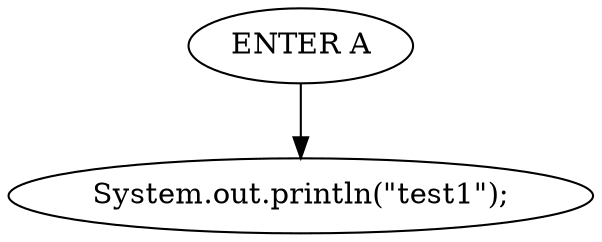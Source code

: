 digraph G {
  0 [ label="ENTER A" ];
  2 [ label="System.out.println(\"test1\");" ];
  0 -> 2 [ ];
}
